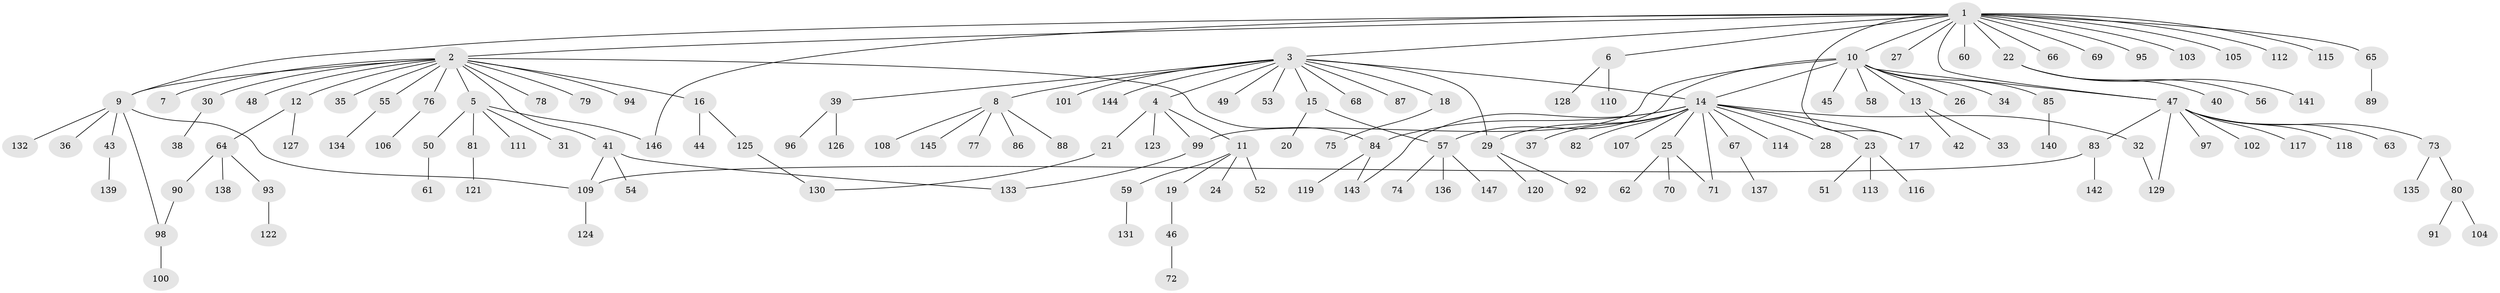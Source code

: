 // coarse degree distribution, {18: 0.008771929824561403, 15: 0.017543859649122806, 5: 0.02631578947368421, 6: 0.017543859649122806, 2: 0.18421052631578946, 1: 0.6228070175438597, 12: 0.008771929824561403, 14: 0.008771929824561403, 3: 0.07894736842105263, 9: 0.008771929824561403, 4: 0.017543859649122806}
// Generated by graph-tools (version 1.1) at 2025/23/03/03/25 07:23:54]
// undirected, 147 vertices, 163 edges
graph export_dot {
graph [start="1"]
  node [color=gray90,style=filled];
  1;
  2;
  3;
  4;
  5;
  6;
  7;
  8;
  9;
  10;
  11;
  12;
  13;
  14;
  15;
  16;
  17;
  18;
  19;
  20;
  21;
  22;
  23;
  24;
  25;
  26;
  27;
  28;
  29;
  30;
  31;
  32;
  33;
  34;
  35;
  36;
  37;
  38;
  39;
  40;
  41;
  42;
  43;
  44;
  45;
  46;
  47;
  48;
  49;
  50;
  51;
  52;
  53;
  54;
  55;
  56;
  57;
  58;
  59;
  60;
  61;
  62;
  63;
  64;
  65;
  66;
  67;
  68;
  69;
  70;
  71;
  72;
  73;
  74;
  75;
  76;
  77;
  78;
  79;
  80;
  81;
  82;
  83;
  84;
  85;
  86;
  87;
  88;
  89;
  90;
  91;
  92;
  93;
  94;
  95;
  96;
  97;
  98;
  99;
  100;
  101;
  102;
  103;
  104;
  105;
  106;
  107;
  108;
  109;
  110;
  111;
  112;
  113;
  114;
  115;
  116;
  117;
  118;
  119;
  120;
  121;
  122;
  123;
  124;
  125;
  126;
  127;
  128;
  129;
  130;
  131;
  132;
  133;
  134;
  135;
  136;
  137;
  138;
  139;
  140;
  141;
  142;
  143;
  144;
  145;
  146;
  147;
  1 -- 2;
  1 -- 3;
  1 -- 6;
  1 -- 9;
  1 -- 10;
  1 -- 17;
  1 -- 22;
  1 -- 27;
  1 -- 47;
  1 -- 60;
  1 -- 65;
  1 -- 66;
  1 -- 69;
  1 -- 95;
  1 -- 103;
  1 -- 105;
  1 -- 112;
  1 -- 115;
  1 -- 146;
  2 -- 5;
  2 -- 7;
  2 -- 9;
  2 -- 12;
  2 -- 16;
  2 -- 30;
  2 -- 35;
  2 -- 41;
  2 -- 48;
  2 -- 55;
  2 -- 76;
  2 -- 78;
  2 -- 79;
  2 -- 84;
  2 -- 94;
  3 -- 4;
  3 -- 8;
  3 -- 14;
  3 -- 15;
  3 -- 18;
  3 -- 29;
  3 -- 39;
  3 -- 49;
  3 -- 53;
  3 -- 68;
  3 -- 87;
  3 -- 101;
  3 -- 144;
  4 -- 11;
  4 -- 21;
  4 -- 99;
  4 -- 123;
  5 -- 31;
  5 -- 50;
  5 -- 81;
  5 -- 111;
  5 -- 146;
  6 -- 110;
  6 -- 128;
  8 -- 77;
  8 -- 86;
  8 -- 88;
  8 -- 108;
  8 -- 145;
  9 -- 36;
  9 -- 43;
  9 -- 98;
  9 -- 109;
  9 -- 132;
  10 -- 13;
  10 -- 14;
  10 -- 26;
  10 -- 34;
  10 -- 45;
  10 -- 47;
  10 -- 57;
  10 -- 58;
  10 -- 85;
  10 -- 99;
  11 -- 19;
  11 -- 24;
  11 -- 52;
  11 -- 59;
  12 -- 64;
  12 -- 127;
  13 -- 33;
  13 -- 42;
  14 -- 17;
  14 -- 23;
  14 -- 25;
  14 -- 28;
  14 -- 29;
  14 -- 32;
  14 -- 37;
  14 -- 67;
  14 -- 71;
  14 -- 82;
  14 -- 84;
  14 -- 107;
  14 -- 114;
  14 -- 143;
  15 -- 20;
  15 -- 57;
  16 -- 44;
  16 -- 125;
  18 -- 75;
  19 -- 46;
  21 -- 130;
  22 -- 40;
  22 -- 56;
  22 -- 141;
  23 -- 51;
  23 -- 113;
  23 -- 116;
  25 -- 62;
  25 -- 70;
  25 -- 71;
  29 -- 92;
  29 -- 120;
  30 -- 38;
  32 -- 129;
  39 -- 96;
  39 -- 126;
  41 -- 54;
  41 -- 109;
  41 -- 133;
  43 -- 139;
  46 -- 72;
  47 -- 63;
  47 -- 73;
  47 -- 83;
  47 -- 97;
  47 -- 102;
  47 -- 117;
  47 -- 118;
  47 -- 129;
  50 -- 61;
  55 -- 134;
  57 -- 74;
  57 -- 136;
  57 -- 147;
  59 -- 131;
  64 -- 90;
  64 -- 93;
  64 -- 138;
  65 -- 89;
  67 -- 137;
  73 -- 80;
  73 -- 135;
  76 -- 106;
  80 -- 91;
  80 -- 104;
  81 -- 121;
  83 -- 109;
  83 -- 142;
  84 -- 119;
  84 -- 143;
  85 -- 140;
  90 -- 98;
  93 -- 122;
  98 -- 100;
  99 -- 133;
  109 -- 124;
  125 -- 130;
}
